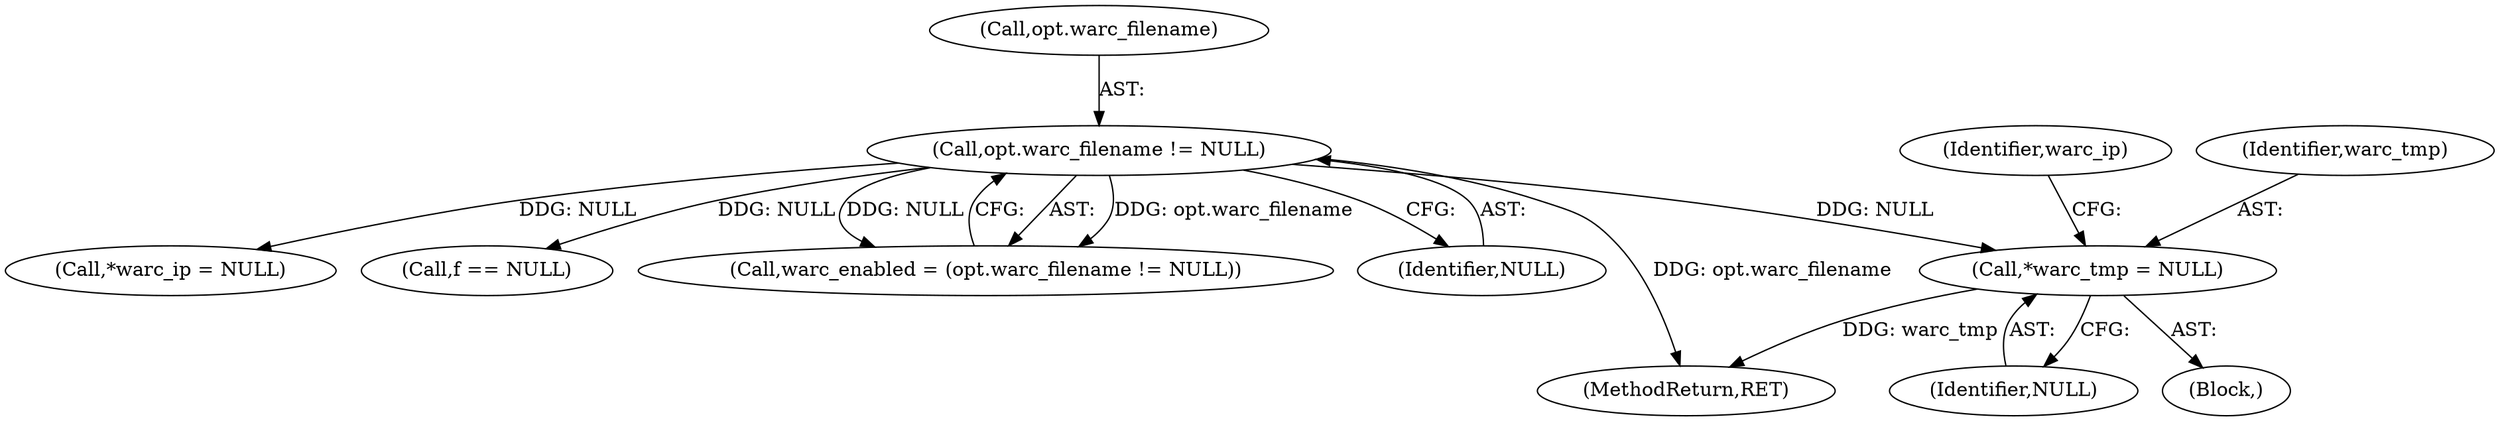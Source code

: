 digraph "0_savannah_e996e322ffd42aaa051602da182d03178d0f13e1@pointer" {
"1000170" [label="(Call,*warc_tmp = NULL)"];
"1000164" [label="(Call,opt.warc_filename != NULL)"];
"1000172" [label="(Identifier,NULL)"];
"1000164" [label="(Call,opt.warc_filename != NULL)"];
"1000162" [label="(Call,warc_enabled = (opt.warc_filename != NULL))"];
"1000170" [label="(Call,*warc_tmp = NULL)"];
"1000175" [label="(Identifier,warc_ip)"];
"1000174" [label="(Call,*warc_ip = NULL)"];
"1000183" [label="(Call,f == NULL)"];
"1000168" [label="(Identifier,NULL)"];
"1000195" [label="(MethodReturn,RET)"];
"1000165" [label="(Call,opt.warc_filename)"];
"1000143" [label="(Block,)"];
"1000171" [label="(Identifier,warc_tmp)"];
"1000170" -> "1000143"  [label="AST: "];
"1000170" -> "1000172"  [label="CFG: "];
"1000171" -> "1000170"  [label="AST: "];
"1000172" -> "1000170"  [label="AST: "];
"1000175" -> "1000170"  [label="CFG: "];
"1000170" -> "1000195"  [label="DDG: warc_tmp"];
"1000164" -> "1000170"  [label="DDG: NULL"];
"1000164" -> "1000162"  [label="AST: "];
"1000164" -> "1000168"  [label="CFG: "];
"1000165" -> "1000164"  [label="AST: "];
"1000168" -> "1000164"  [label="AST: "];
"1000162" -> "1000164"  [label="CFG: "];
"1000164" -> "1000195"  [label="DDG: opt.warc_filename"];
"1000164" -> "1000162"  [label="DDG: opt.warc_filename"];
"1000164" -> "1000162"  [label="DDG: NULL"];
"1000164" -> "1000174"  [label="DDG: NULL"];
"1000164" -> "1000183"  [label="DDG: NULL"];
}
